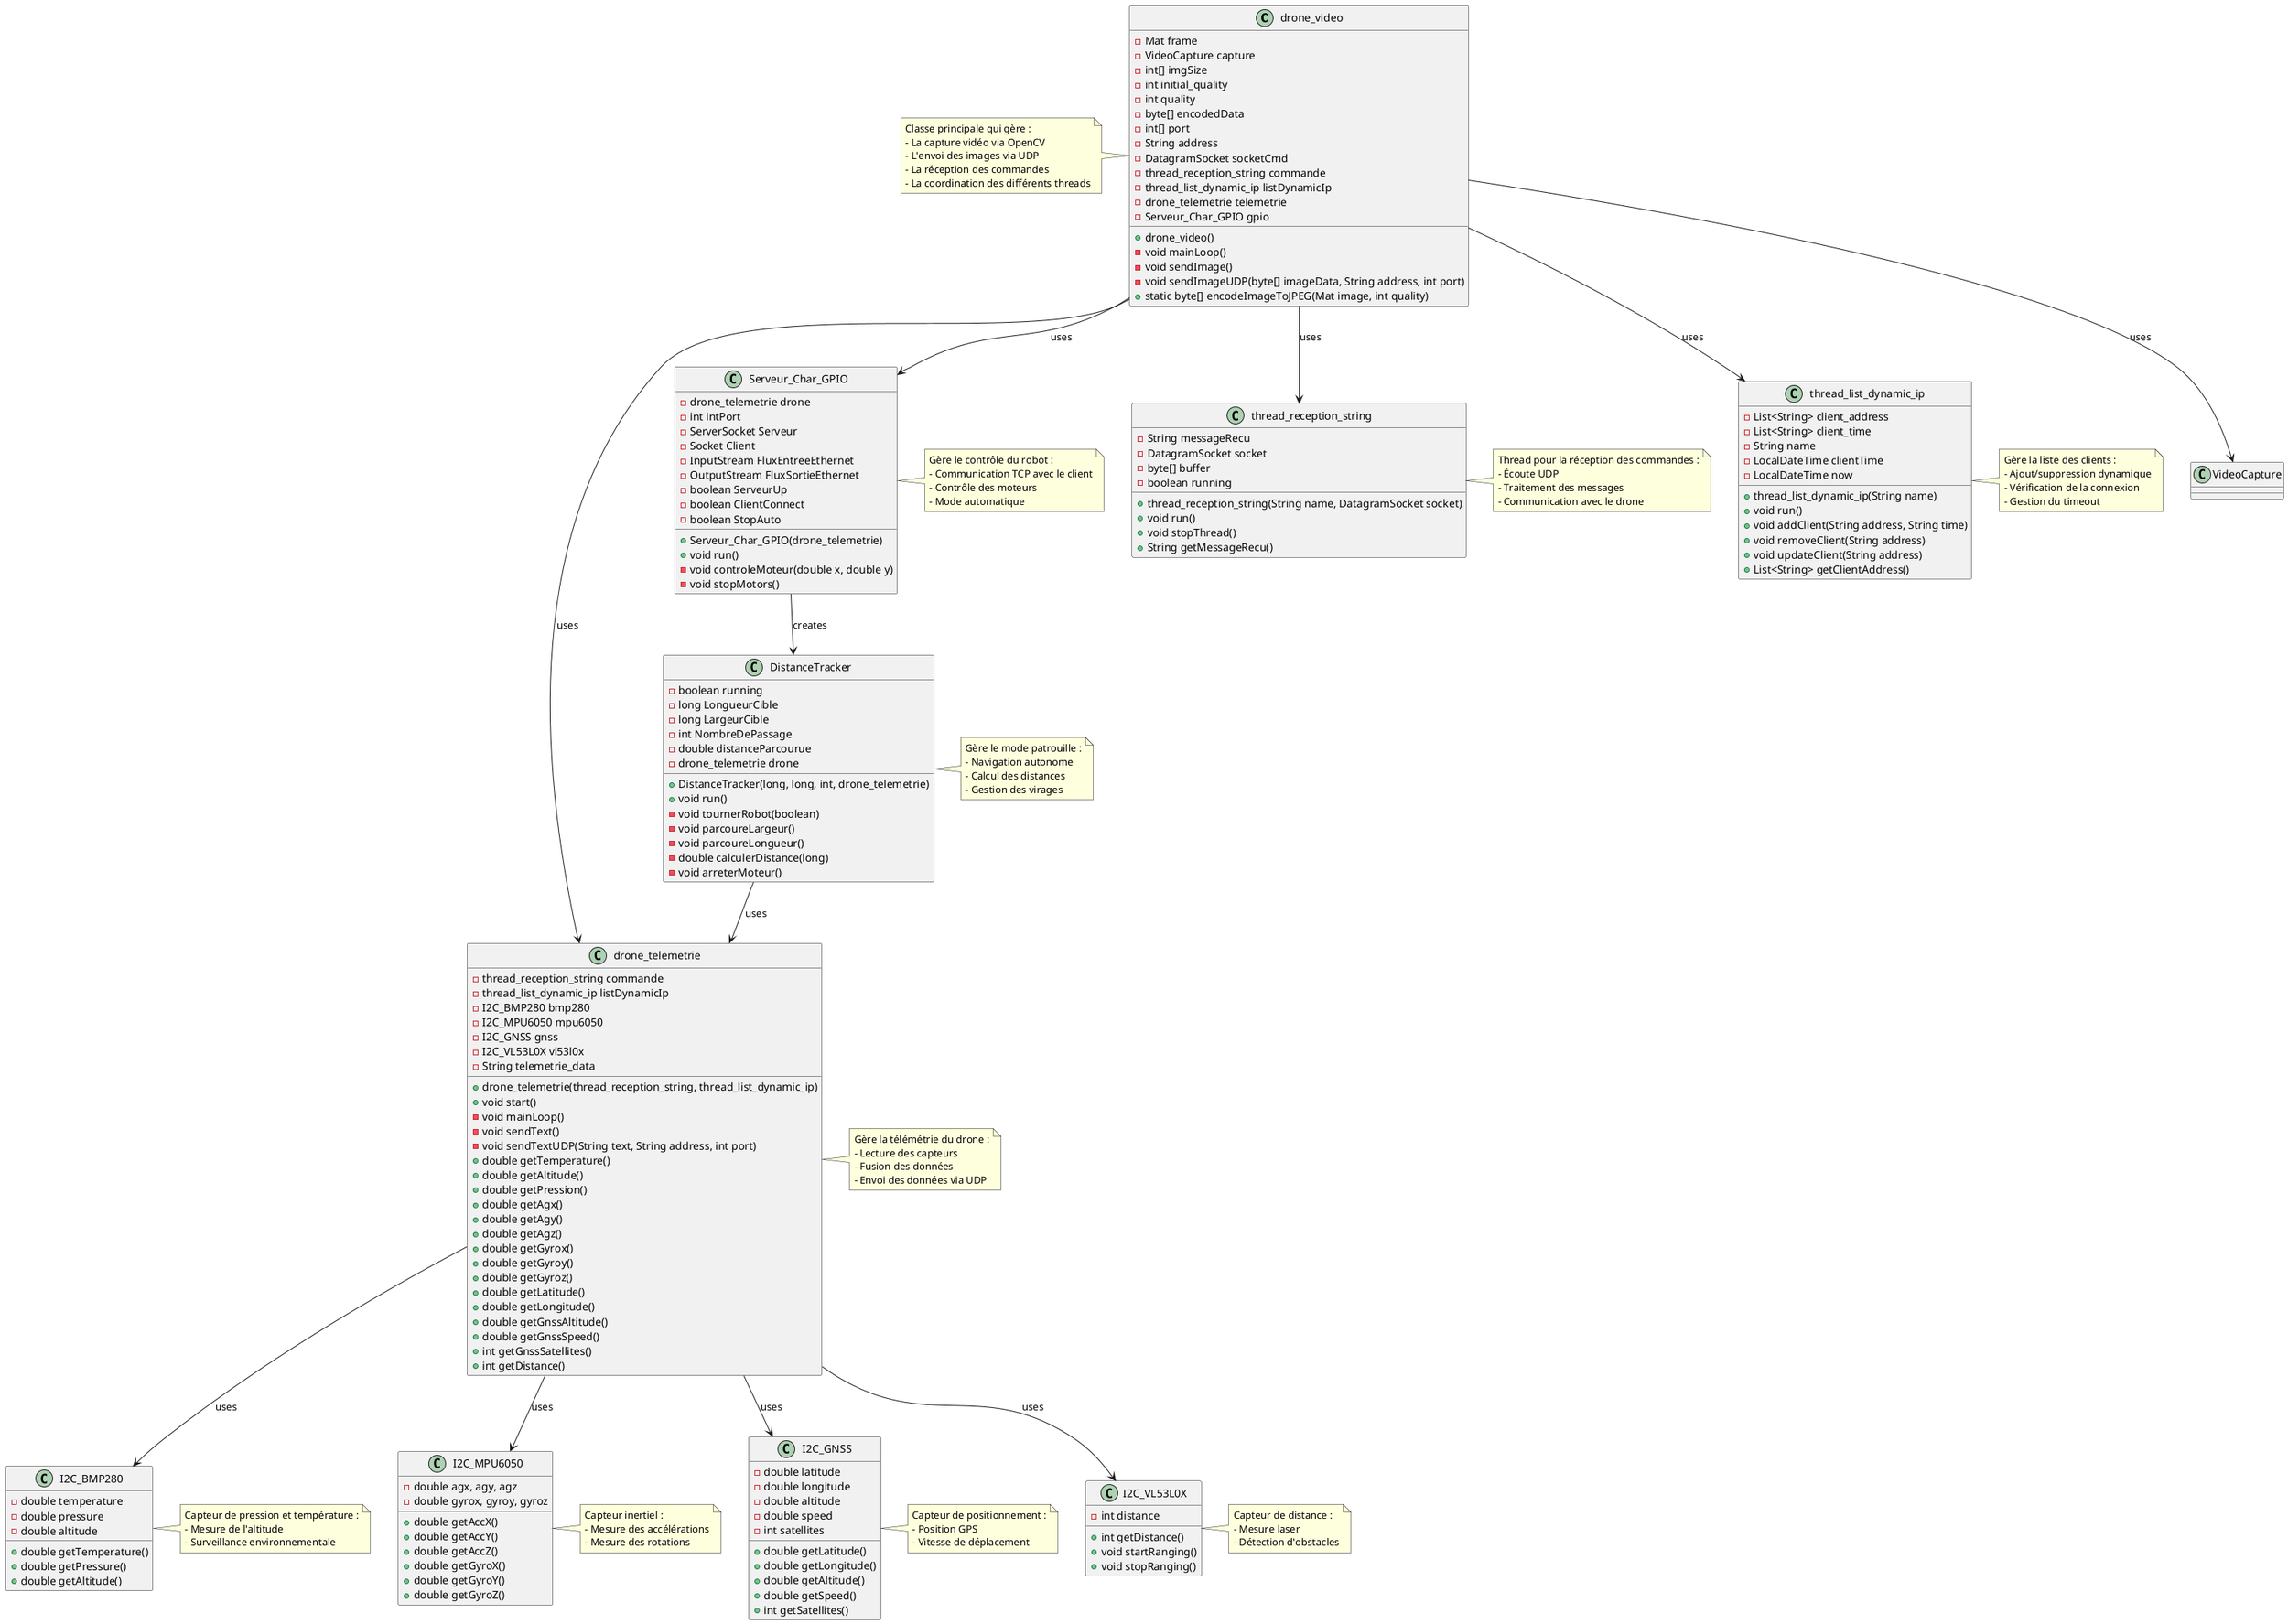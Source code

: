 @startuml drone_video_class

class drone_video {
    - Mat frame
    - VideoCapture capture
    - int[] imgSize
    - int initial_quality
    - int quality
    - byte[] encodedData
    - int[] port
    - String address
    - DatagramSocket socketCmd
    - thread_reception_string commande
    - thread_list_dynamic_ip listDynamicIp
    - drone_telemetrie telemetrie
    - Serveur_Char_GPIO gpio

    + drone_video()
    - void mainLoop()
    - void sendImage()
    - void sendImageUDP(byte[] imageData, String address, int port)
    + static byte[] encodeImageToJPEG(Mat image, int quality)
}

class drone_telemetrie {
    - thread_reception_string commande
    - thread_list_dynamic_ip listDynamicIp
    - I2C_BMP280 bmp280
    - I2C_MPU6050 mpu6050
    - I2C_GNSS gnss
    - I2C_VL53L0X vl53l0x
    - String telemetrie_data
    + drone_telemetrie(thread_reception_string, thread_list_dynamic_ip)
    + void start()
    - void mainLoop()
    - void sendText()
    - void sendTextUDP(String text, String address, int port)
    + double getTemperature()
    + double getAltitude()
    + double getPression()
    + double getAgx()
    + double getAgy()
    + double getAgz()
    + double getGyrox()
    + double getGyroy()
    + double getGyroz()
    + double getLatitude()
    + double getLongitude()
    + double getGnssAltitude()
    + double getGnssSpeed()
    + int getGnssSatellites()
    + int getDistance()
}

class Serveur_Char_GPIO {
    - drone_telemetrie drone
    - int intPort
    - ServerSocket Serveur
    - Socket Client
    - InputStream FluxEntreeEthernet
    - OutputStream FluxSortieEthernet
    - boolean ServeurUp
    - boolean ClientConnect
    - boolean StopAuto
    + Serveur_Char_GPIO(drone_telemetrie)
    + void run()
    - void controleMoteur(double x, double y)
    - void stopMotors()
}

class thread_reception_string {
    - String messageRecu
    - DatagramSocket socket
    - byte[] buffer
    - boolean running
    + thread_reception_string(String name, DatagramSocket socket)
    + void run()
    + void stopThread()
    + String getMessageRecu()
}

class thread_list_dynamic_ip {
    - List<String> client_address
    - List<String> client_time
    - String name
    - LocalDateTime clientTime
    - LocalDateTime now
    + thread_list_dynamic_ip(String name)
    + void run()
    + void addClient(String address, String time)
    + void removeClient(String address)
    + void updateClient(String address)
    + List<String> getClientAddress()
}

class I2C_BMP280 {
    - double temperature
    - double pressure
    - double altitude
    + double getTemperature()
    + double getPressure()
    + double getAltitude()
}

class I2C_MPU6050 {
    - double agx, agy, agz
    - double gyrox, gyroy, gyroz
    + double getAccX()
    + double getAccY()
    + double getAccZ()
    + double getGyroX()
    + double getGyroY()
    + double getGyroZ()
}

class I2C_GNSS {
    - double latitude
    - double longitude
    - double altitude
    - double speed
    - int satellites
    + double getLatitude()
    + double getLongitude()
    + double getAltitude()
    + double getSpeed()
    + int getSatellites()
}

class I2C_VL53L0X {
    - int distance
    + int getDistance()
    + void startRanging()
    + void stopRanging()
}

class DistanceTracker {
    - boolean running
    - long LongueurCible
    - long LargeurCible
    - int NombreDePassage
    - double distanceParcourue
    - drone_telemetrie drone
    + DistanceTracker(long, long, int, drone_telemetrie)
    + void run()
    - void tournerRobot(boolean)
    - void parcoureLargeur()
    - void parcoureLongueur()
    - double calculerDistance(long)
    - void arreterMoteur()
}

drone_video --> VideoCapture : uses
drone_video --> thread_reception_string : uses
drone_video --> thread_list_dynamic_ip : uses
drone_video --> drone_telemetrie : uses
drone_video --> Serveur_Char_GPIO : uses

drone_telemetrie --> I2C_BMP280 : uses
drone_telemetrie --> I2C_MPU6050 : uses
drone_telemetrie --> I2C_GNSS : uses
drone_telemetrie --> I2C_VL53L0X : uses

Serveur_Char_GPIO --> DistanceTracker : creates
DistanceTracker --> drone_telemetrie : uses

note left of drone_video
  Classe principale qui gère :
  - La capture vidéo via OpenCV
  - L'envoi des images via UDP
  - La réception des commandes
  - La coordination des différents threads
end note

note right of drone_telemetrie
  Gère la télémétrie du drone :
  - Lecture des capteurs
  - Fusion des données
  - Envoi des données via UDP
end note

note right of Serveur_Char_GPIO
  Gère le contrôle du robot :
  - Communication TCP avec le client
  - Contrôle des moteurs
  - Mode automatique
end note

note right of thread_reception_string
  Thread pour la réception des commandes :
  - Écoute UDP
  - Traitement des messages
  - Communication avec le drone
end note

note right of thread_list_dynamic_ip
  Gère la liste des clients :
  - Ajout/suppression dynamique
  - Vérification de la connexion
  - Gestion du timeout
end note

note right of DistanceTracker
  Gère le mode patrouille :
  - Navigation autonome
  - Calcul des distances
  - Gestion des virages
end note

note right of I2C_BMP280
  Capteur de pression et température :
  - Mesure de l'altitude
  - Surveillance environnementale
end note

note right of I2C_MPU6050
  Capteur inertiel :
  - Mesure des accélérations
  - Mesure des rotations
end note

note right of I2C_GNSS
  Capteur de positionnement :
  - Position GPS
  - Vitesse de déplacement
end note

note right of I2C_VL53L0X
  Capteur de distance :
  - Mesure laser
  - Détection d'obstacles
end note

@enduml